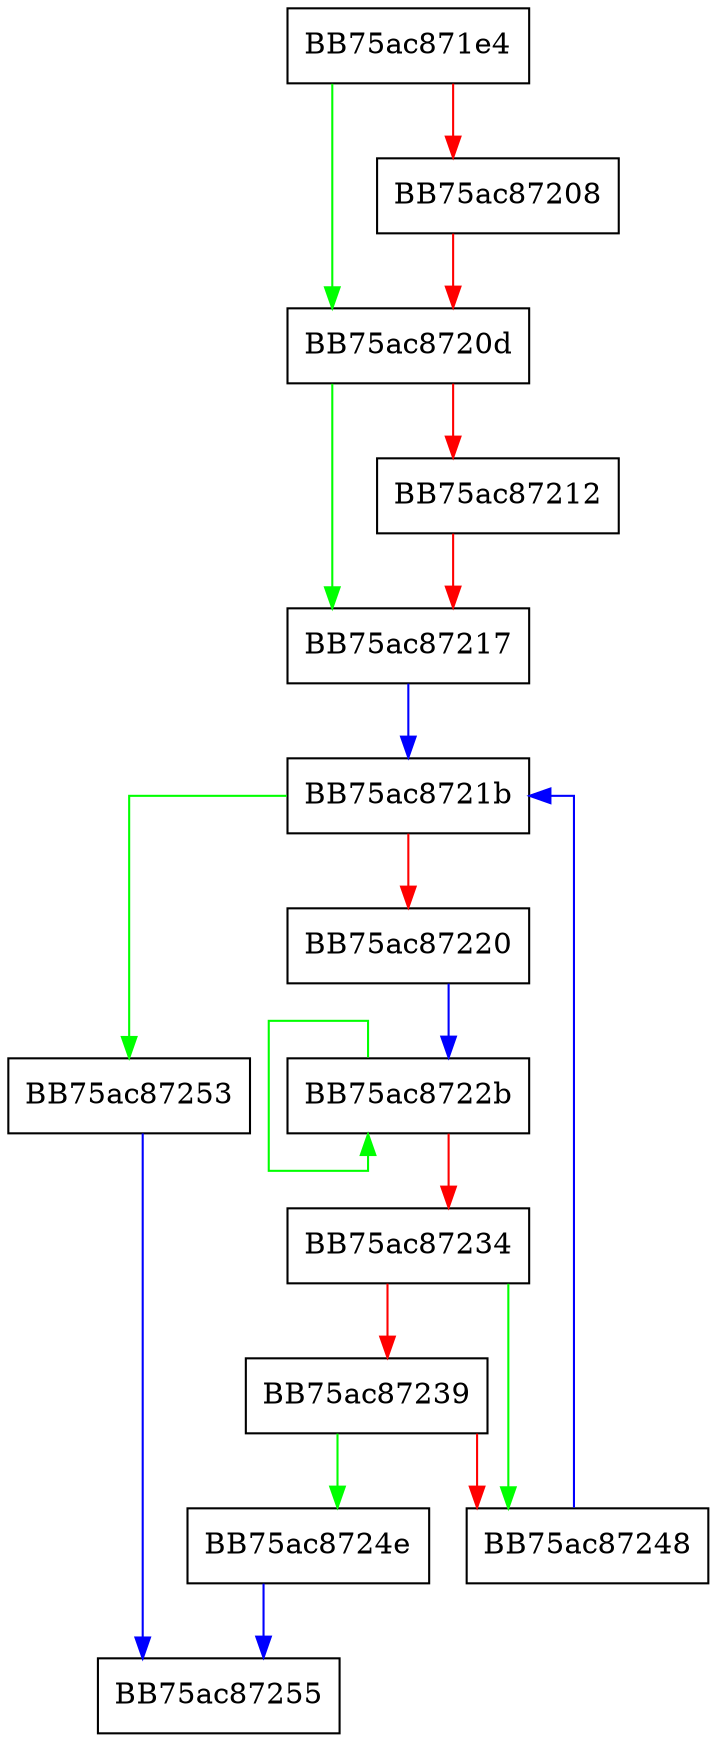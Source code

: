 digraph FindContainer {
  node [shape="box"];
  graph [splines=ortho];
  BB75ac871e4 -> BB75ac8720d [color="green"];
  BB75ac871e4 -> BB75ac87208 [color="red"];
  BB75ac87208 -> BB75ac8720d [color="red"];
  BB75ac8720d -> BB75ac87217 [color="green"];
  BB75ac8720d -> BB75ac87212 [color="red"];
  BB75ac87212 -> BB75ac87217 [color="red"];
  BB75ac87217 -> BB75ac8721b [color="blue"];
  BB75ac8721b -> BB75ac87253 [color="green"];
  BB75ac8721b -> BB75ac87220 [color="red"];
  BB75ac87220 -> BB75ac8722b [color="blue"];
  BB75ac8722b -> BB75ac8722b [color="green"];
  BB75ac8722b -> BB75ac87234 [color="red"];
  BB75ac87234 -> BB75ac87248 [color="green"];
  BB75ac87234 -> BB75ac87239 [color="red"];
  BB75ac87239 -> BB75ac8724e [color="green"];
  BB75ac87239 -> BB75ac87248 [color="red"];
  BB75ac87248 -> BB75ac8721b [color="blue"];
  BB75ac8724e -> BB75ac87255 [color="blue"];
  BB75ac87253 -> BB75ac87255 [color="blue"];
}
